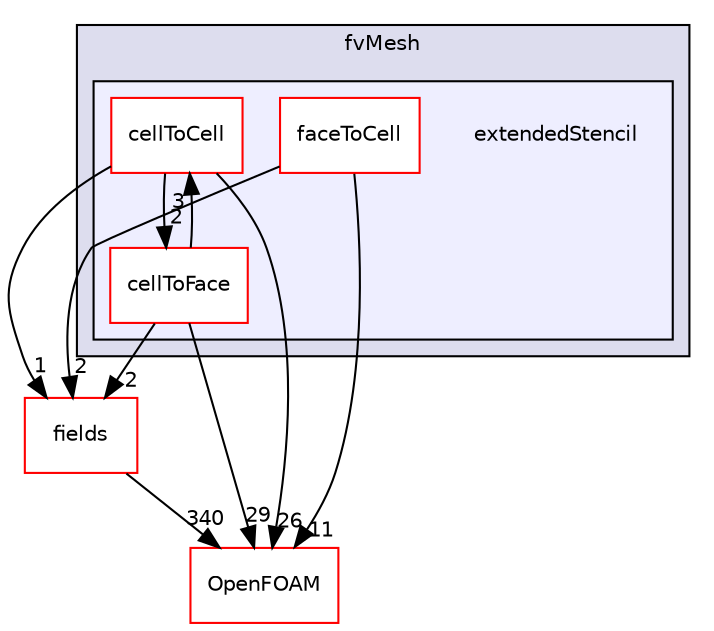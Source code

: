 digraph "src/finiteVolume/fvMesh/extendedStencil" {
  bgcolor=transparent;
  compound=true
  node [ fontsize="10", fontname="Helvetica"];
  edge [ labelfontsize="10", labelfontname="Helvetica"];
  subgraph clusterdir_c382fa095c9c33d8673c0dd60aaef275 {
    graph [ bgcolor="#ddddee", pencolor="black", label="fvMesh" fontname="Helvetica", fontsize="10", URL="dir_c382fa095c9c33d8673c0dd60aaef275.html"]
  subgraph clusterdir_f54ce79c9902d97f8b0f7c9d890967db {
    graph [ bgcolor="#eeeeff", pencolor="black", label="" URL="dir_f54ce79c9902d97f8b0f7c9d890967db.html"];
    dir_f54ce79c9902d97f8b0f7c9d890967db [shape=plaintext label="extendedStencil"];
    dir_29a0ec52e1bec07b305a38b682ef8704 [shape=box label="cellToCell" color="red" fillcolor="white" style="filled" URL="dir_29a0ec52e1bec07b305a38b682ef8704.html"];
    dir_6b2cdcecd74bbe32713af3749edcc072 [shape=box label="cellToFace" color="red" fillcolor="white" style="filled" URL="dir_6b2cdcecd74bbe32713af3749edcc072.html"];
    dir_7c12a81ee82d3aaa033ce73b51dae3b7 [shape=box label="faceToCell" color="red" fillcolor="white" style="filled" URL="dir_7c12a81ee82d3aaa033ce73b51dae3b7.html"];
  }
  }
  dir_25ab4a83a983f7bb7a38b7f63bb141b7 [shape=box label="fields" color="red" URL="dir_25ab4a83a983f7bb7a38b7f63bb141b7.html"];
  dir_c5473ff19b20e6ec4dfe5c310b3778a8 [shape=box label="OpenFOAM" color="red" URL="dir_c5473ff19b20e6ec4dfe5c310b3778a8.html"];
  dir_25ab4a83a983f7bb7a38b7f63bb141b7->dir_c5473ff19b20e6ec4dfe5c310b3778a8 [headlabel="340", labeldistance=1.5 headhref="dir_000937_001897.html"];
  dir_7c12a81ee82d3aaa033ce73b51dae3b7->dir_25ab4a83a983f7bb7a38b7f63bb141b7 [headlabel="2", labeldistance=1.5 headhref="dir_001133_000937.html"];
  dir_7c12a81ee82d3aaa033ce73b51dae3b7->dir_c5473ff19b20e6ec4dfe5c310b3778a8 [headlabel="11", labeldistance=1.5 headhref="dir_001133_001897.html"];
  dir_6b2cdcecd74bbe32713af3749edcc072->dir_25ab4a83a983f7bb7a38b7f63bb141b7 [headlabel="2", labeldistance=1.5 headhref="dir_001130_000937.html"];
  dir_6b2cdcecd74bbe32713af3749edcc072->dir_29a0ec52e1bec07b305a38b682ef8704 [headlabel="3", labeldistance=1.5 headhref="dir_001130_001127.html"];
  dir_6b2cdcecd74bbe32713af3749edcc072->dir_c5473ff19b20e6ec4dfe5c310b3778a8 [headlabel="29", labeldistance=1.5 headhref="dir_001130_001897.html"];
  dir_29a0ec52e1bec07b305a38b682ef8704->dir_25ab4a83a983f7bb7a38b7f63bb141b7 [headlabel="1", labeldistance=1.5 headhref="dir_001127_000937.html"];
  dir_29a0ec52e1bec07b305a38b682ef8704->dir_6b2cdcecd74bbe32713af3749edcc072 [headlabel="2", labeldistance=1.5 headhref="dir_001127_001130.html"];
  dir_29a0ec52e1bec07b305a38b682ef8704->dir_c5473ff19b20e6ec4dfe5c310b3778a8 [headlabel="26", labeldistance=1.5 headhref="dir_001127_001897.html"];
}
